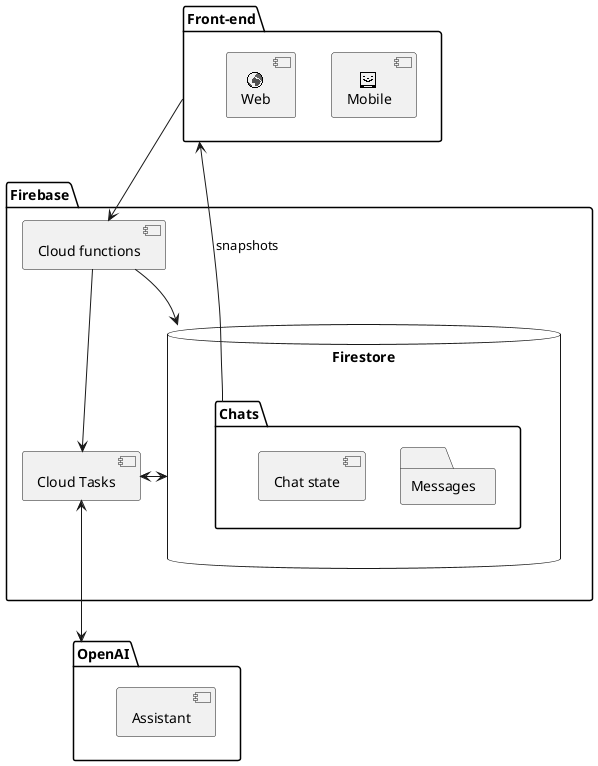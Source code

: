 @startuml
'https://plantuml.com/component-diagram
sprite $mobile [16x16/16] {
    FFFFFFFFFFFFFFFF
    F00000000000000F
    F00000000000000F
    F00000000000000F
    F00FF000000FF00F
    F00000000000000F
    F000000FF000000F
    F00FF000000FF00F
    F000FFF00FFF000F
    F00000FFFF00000F
    F00000000000000F
    F00000000000000F
    F00000000000000F
    FFFFFFFFFFFFFFFF
    FFFF00000000FFFF
    FFFFFFFFFFFFFFFF
}
sprite $web [16x16/16] {
    00000FFFFFF00000
    000FF000009FF000
    00F0000009999F00
    0F000000999999F0
    0F000000999999F0
    F000000A0099999F
    F00000AAA000999F
    F0000AAAAAAA099F
    F0000AAAAAAAA09F
    F0000AAAAAAAAA0F
    FA000AAAAAAAA00F
    0FA00000AAAAA0F0
    0FAA0000AAAA00F0
    00FAA000AAA00F00
    000FF000000FF000
    00000FFFFFF00000
}

package Front-end {
    [Mobile] <<$mobile>>
    [Web] <<$web>>
}

package Firebase {
    [Cloud functions]
    database "Firestore" {
      folder "Chats" {
        folder "Messages"
        [Chat state]
      }
    }
    [Cloud functions] --> [Cloud Tasks]
}

package OpenAI {
    [Assistant]
}

"Front-end" <-- [Chats]: snapshots
"Front-end" --> [Cloud functions]
[Cloud functions] -> Firestore
[Cloud Tasks] <-> Firestore
[Cloud Tasks] <--> OpenAI

@enduml
